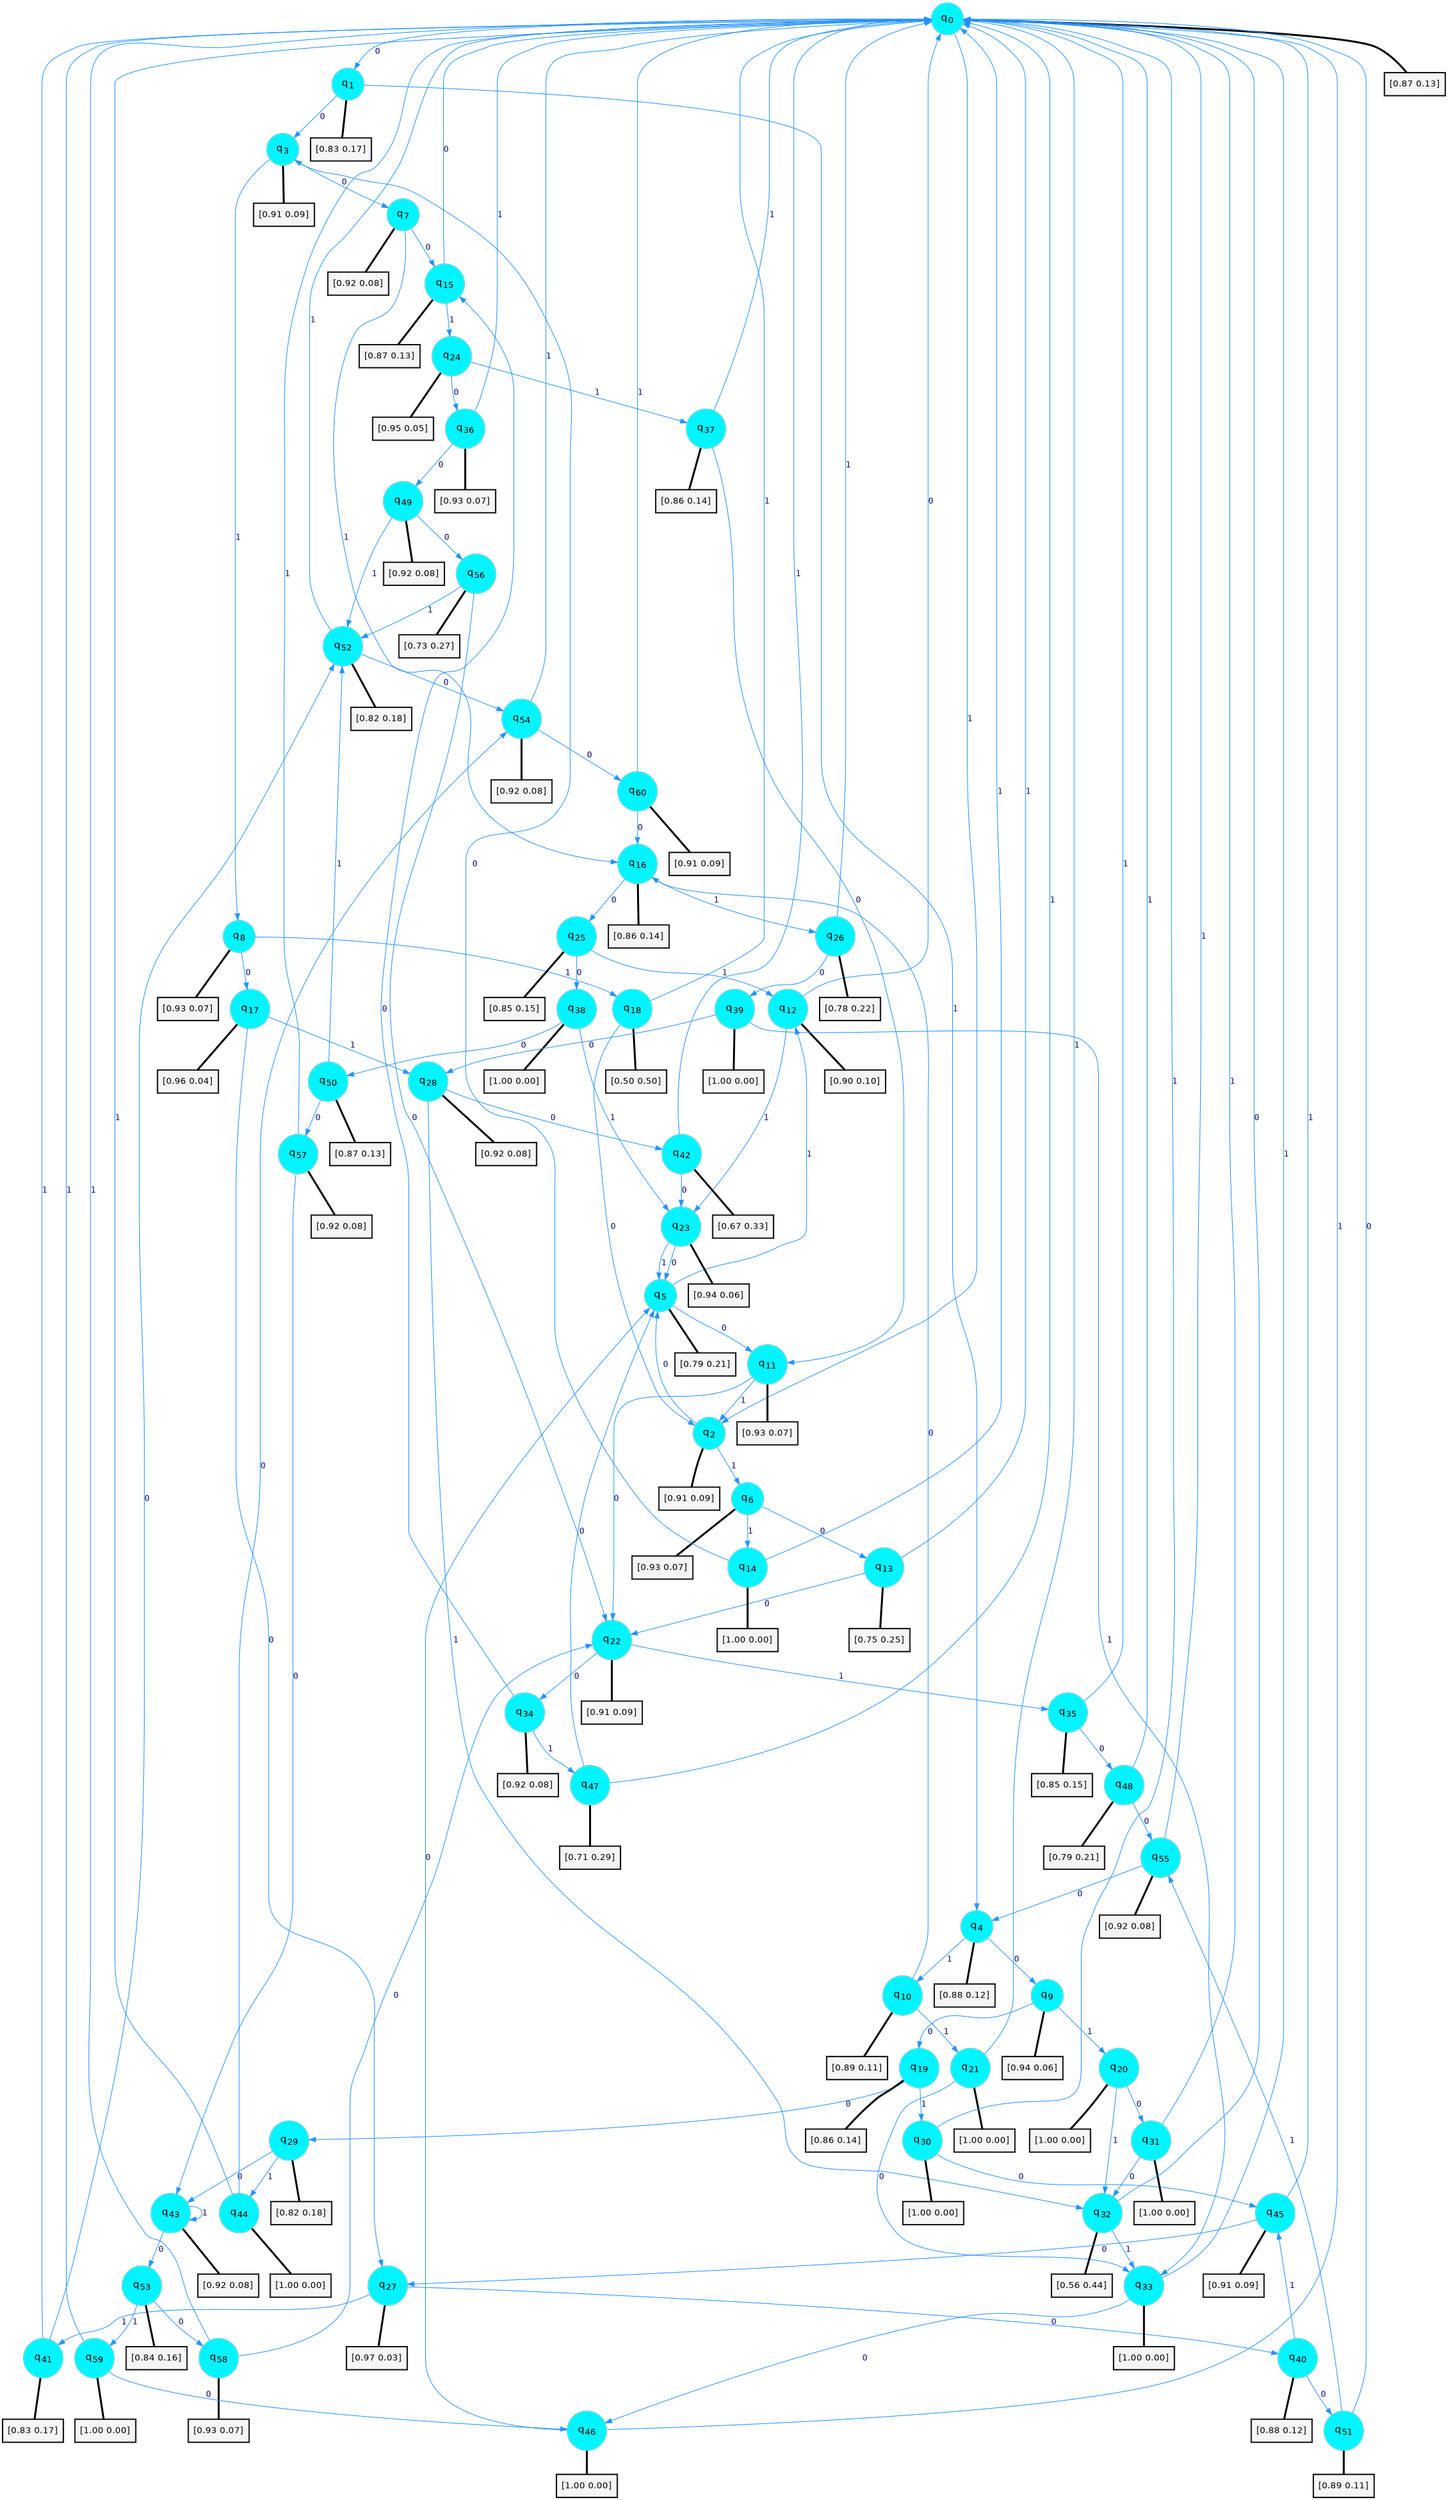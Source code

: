 digraph G {
graph [
bgcolor=transparent, dpi=300, rankdir=TD, size="40,25"];
node [
color=gray, fillcolor=turquoise1, fontcolor=black, fontname=Helvetica, fontsize=16, fontweight=bold, shape=circle, style=filled];
edge [
arrowsize=1, color=dodgerblue1, fontcolor=midnightblue, fontname=courier, fontweight=bold, penwidth=1, style=solid, weight=20];
0[label=<q<SUB>0</SUB>>];
1[label=<q<SUB>1</SUB>>];
2[label=<q<SUB>2</SUB>>];
3[label=<q<SUB>3</SUB>>];
4[label=<q<SUB>4</SUB>>];
5[label=<q<SUB>5</SUB>>];
6[label=<q<SUB>6</SUB>>];
7[label=<q<SUB>7</SUB>>];
8[label=<q<SUB>8</SUB>>];
9[label=<q<SUB>9</SUB>>];
10[label=<q<SUB>10</SUB>>];
11[label=<q<SUB>11</SUB>>];
12[label=<q<SUB>12</SUB>>];
13[label=<q<SUB>13</SUB>>];
14[label=<q<SUB>14</SUB>>];
15[label=<q<SUB>15</SUB>>];
16[label=<q<SUB>16</SUB>>];
17[label=<q<SUB>17</SUB>>];
18[label=<q<SUB>18</SUB>>];
19[label=<q<SUB>19</SUB>>];
20[label=<q<SUB>20</SUB>>];
21[label=<q<SUB>21</SUB>>];
22[label=<q<SUB>22</SUB>>];
23[label=<q<SUB>23</SUB>>];
24[label=<q<SUB>24</SUB>>];
25[label=<q<SUB>25</SUB>>];
26[label=<q<SUB>26</SUB>>];
27[label=<q<SUB>27</SUB>>];
28[label=<q<SUB>28</SUB>>];
29[label=<q<SUB>29</SUB>>];
30[label=<q<SUB>30</SUB>>];
31[label=<q<SUB>31</SUB>>];
32[label=<q<SUB>32</SUB>>];
33[label=<q<SUB>33</SUB>>];
34[label=<q<SUB>34</SUB>>];
35[label=<q<SUB>35</SUB>>];
36[label=<q<SUB>36</SUB>>];
37[label=<q<SUB>37</SUB>>];
38[label=<q<SUB>38</SUB>>];
39[label=<q<SUB>39</SUB>>];
40[label=<q<SUB>40</SUB>>];
41[label=<q<SUB>41</SUB>>];
42[label=<q<SUB>42</SUB>>];
43[label=<q<SUB>43</SUB>>];
44[label=<q<SUB>44</SUB>>];
45[label=<q<SUB>45</SUB>>];
46[label=<q<SUB>46</SUB>>];
47[label=<q<SUB>47</SUB>>];
48[label=<q<SUB>48</SUB>>];
49[label=<q<SUB>49</SUB>>];
50[label=<q<SUB>50</SUB>>];
51[label=<q<SUB>51</SUB>>];
52[label=<q<SUB>52</SUB>>];
53[label=<q<SUB>53</SUB>>];
54[label=<q<SUB>54</SUB>>];
55[label=<q<SUB>55</SUB>>];
56[label=<q<SUB>56</SUB>>];
57[label=<q<SUB>57</SUB>>];
58[label=<q<SUB>58</SUB>>];
59[label=<q<SUB>59</SUB>>];
60[label=<q<SUB>60</SUB>>];
61[label="[0.87 0.13]", shape=box,fontcolor=black, fontname=Helvetica, fontsize=14, penwidth=2, fillcolor=whitesmoke,color=black];
62[label="[0.83 0.17]", shape=box,fontcolor=black, fontname=Helvetica, fontsize=14, penwidth=2, fillcolor=whitesmoke,color=black];
63[label="[0.91 0.09]", shape=box,fontcolor=black, fontname=Helvetica, fontsize=14, penwidth=2, fillcolor=whitesmoke,color=black];
64[label="[0.91 0.09]", shape=box,fontcolor=black, fontname=Helvetica, fontsize=14, penwidth=2, fillcolor=whitesmoke,color=black];
65[label="[0.88 0.12]", shape=box,fontcolor=black, fontname=Helvetica, fontsize=14, penwidth=2, fillcolor=whitesmoke,color=black];
66[label="[0.79 0.21]", shape=box,fontcolor=black, fontname=Helvetica, fontsize=14, penwidth=2, fillcolor=whitesmoke,color=black];
67[label="[0.93 0.07]", shape=box,fontcolor=black, fontname=Helvetica, fontsize=14, penwidth=2, fillcolor=whitesmoke,color=black];
68[label="[0.92 0.08]", shape=box,fontcolor=black, fontname=Helvetica, fontsize=14, penwidth=2, fillcolor=whitesmoke,color=black];
69[label="[0.93 0.07]", shape=box,fontcolor=black, fontname=Helvetica, fontsize=14, penwidth=2, fillcolor=whitesmoke,color=black];
70[label="[0.94 0.06]", shape=box,fontcolor=black, fontname=Helvetica, fontsize=14, penwidth=2, fillcolor=whitesmoke,color=black];
71[label="[0.89 0.11]", shape=box,fontcolor=black, fontname=Helvetica, fontsize=14, penwidth=2, fillcolor=whitesmoke,color=black];
72[label="[0.93 0.07]", shape=box,fontcolor=black, fontname=Helvetica, fontsize=14, penwidth=2, fillcolor=whitesmoke,color=black];
73[label="[0.90 0.10]", shape=box,fontcolor=black, fontname=Helvetica, fontsize=14, penwidth=2, fillcolor=whitesmoke,color=black];
74[label="[0.75 0.25]", shape=box,fontcolor=black, fontname=Helvetica, fontsize=14, penwidth=2, fillcolor=whitesmoke,color=black];
75[label="[1.00 0.00]", shape=box,fontcolor=black, fontname=Helvetica, fontsize=14, penwidth=2, fillcolor=whitesmoke,color=black];
76[label="[0.87 0.13]", shape=box,fontcolor=black, fontname=Helvetica, fontsize=14, penwidth=2, fillcolor=whitesmoke,color=black];
77[label="[0.86 0.14]", shape=box,fontcolor=black, fontname=Helvetica, fontsize=14, penwidth=2, fillcolor=whitesmoke,color=black];
78[label="[0.96 0.04]", shape=box,fontcolor=black, fontname=Helvetica, fontsize=14, penwidth=2, fillcolor=whitesmoke,color=black];
79[label="[0.50 0.50]", shape=box,fontcolor=black, fontname=Helvetica, fontsize=14, penwidth=2, fillcolor=whitesmoke,color=black];
80[label="[0.86 0.14]", shape=box,fontcolor=black, fontname=Helvetica, fontsize=14, penwidth=2, fillcolor=whitesmoke,color=black];
81[label="[1.00 0.00]", shape=box,fontcolor=black, fontname=Helvetica, fontsize=14, penwidth=2, fillcolor=whitesmoke,color=black];
82[label="[1.00 0.00]", shape=box,fontcolor=black, fontname=Helvetica, fontsize=14, penwidth=2, fillcolor=whitesmoke,color=black];
83[label="[0.91 0.09]", shape=box,fontcolor=black, fontname=Helvetica, fontsize=14, penwidth=2, fillcolor=whitesmoke,color=black];
84[label="[0.94 0.06]", shape=box,fontcolor=black, fontname=Helvetica, fontsize=14, penwidth=2, fillcolor=whitesmoke,color=black];
85[label="[0.95 0.05]", shape=box,fontcolor=black, fontname=Helvetica, fontsize=14, penwidth=2, fillcolor=whitesmoke,color=black];
86[label="[0.85 0.15]", shape=box,fontcolor=black, fontname=Helvetica, fontsize=14, penwidth=2, fillcolor=whitesmoke,color=black];
87[label="[0.78 0.22]", shape=box,fontcolor=black, fontname=Helvetica, fontsize=14, penwidth=2, fillcolor=whitesmoke,color=black];
88[label="[0.97 0.03]", shape=box,fontcolor=black, fontname=Helvetica, fontsize=14, penwidth=2, fillcolor=whitesmoke,color=black];
89[label="[0.92 0.08]", shape=box,fontcolor=black, fontname=Helvetica, fontsize=14, penwidth=2, fillcolor=whitesmoke,color=black];
90[label="[0.82 0.18]", shape=box,fontcolor=black, fontname=Helvetica, fontsize=14, penwidth=2, fillcolor=whitesmoke,color=black];
91[label="[1.00 0.00]", shape=box,fontcolor=black, fontname=Helvetica, fontsize=14, penwidth=2, fillcolor=whitesmoke,color=black];
92[label="[1.00 0.00]", shape=box,fontcolor=black, fontname=Helvetica, fontsize=14, penwidth=2, fillcolor=whitesmoke,color=black];
93[label="[0.56 0.44]", shape=box,fontcolor=black, fontname=Helvetica, fontsize=14, penwidth=2, fillcolor=whitesmoke,color=black];
94[label="[1.00 0.00]", shape=box,fontcolor=black, fontname=Helvetica, fontsize=14, penwidth=2, fillcolor=whitesmoke,color=black];
95[label="[0.92 0.08]", shape=box,fontcolor=black, fontname=Helvetica, fontsize=14, penwidth=2, fillcolor=whitesmoke,color=black];
96[label="[0.85 0.15]", shape=box,fontcolor=black, fontname=Helvetica, fontsize=14, penwidth=2, fillcolor=whitesmoke,color=black];
97[label="[0.93 0.07]", shape=box,fontcolor=black, fontname=Helvetica, fontsize=14, penwidth=2, fillcolor=whitesmoke,color=black];
98[label="[0.86 0.14]", shape=box,fontcolor=black, fontname=Helvetica, fontsize=14, penwidth=2, fillcolor=whitesmoke,color=black];
99[label="[1.00 0.00]", shape=box,fontcolor=black, fontname=Helvetica, fontsize=14, penwidth=2, fillcolor=whitesmoke,color=black];
100[label="[1.00 0.00]", shape=box,fontcolor=black, fontname=Helvetica, fontsize=14, penwidth=2, fillcolor=whitesmoke,color=black];
101[label="[0.88 0.12]", shape=box,fontcolor=black, fontname=Helvetica, fontsize=14, penwidth=2, fillcolor=whitesmoke,color=black];
102[label="[0.83 0.17]", shape=box,fontcolor=black, fontname=Helvetica, fontsize=14, penwidth=2, fillcolor=whitesmoke,color=black];
103[label="[0.67 0.33]", shape=box,fontcolor=black, fontname=Helvetica, fontsize=14, penwidth=2, fillcolor=whitesmoke,color=black];
104[label="[0.92 0.08]", shape=box,fontcolor=black, fontname=Helvetica, fontsize=14, penwidth=2, fillcolor=whitesmoke,color=black];
105[label="[1.00 0.00]", shape=box,fontcolor=black, fontname=Helvetica, fontsize=14, penwidth=2, fillcolor=whitesmoke,color=black];
106[label="[0.91 0.09]", shape=box,fontcolor=black, fontname=Helvetica, fontsize=14, penwidth=2, fillcolor=whitesmoke,color=black];
107[label="[1.00 0.00]", shape=box,fontcolor=black, fontname=Helvetica, fontsize=14, penwidth=2, fillcolor=whitesmoke,color=black];
108[label="[0.71 0.29]", shape=box,fontcolor=black, fontname=Helvetica, fontsize=14, penwidth=2, fillcolor=whitesmoke,color=black];
109[label="[0.79 0.21]", shape=box,fontcolor=black, fontname=Helvetica, fontsize=14, penwidth=2, fillcolor=whitesmoke,color=black];
110[label="[0.92 0.08]", shape=box,fontcolor=black, fontname=Helvetica, fontsize=14, penwidth=2, fillcolor=whitesmoke,color=black];
111[label="[0.87 0.13]", shape=box,fontcolor=black, fontname=Helvetica, fontsize=14, penwidth=2, fillcolor=whitesmoke,color=black];
112[label="[0.89 0.11]", shape=box,fontcolor=black, fontname=Helvetica, fontsize=14, penwidth=2, fillcolor=whitesmoke,color=black];
113[label="[0.82 0.18]", shape=box,fontcolor=black, fontname=Helvetica, fontsize=14, penwidth=2, fillcolor=whitesmoke,color=black];
114[label="[0.84 0.16]", shape=box,fontcolor=black, fontname=Helvetica, fontsize=14, penwidth=2, fillcolor=whitesmoke,color=black];
115[label="[0.92 0.08]", shape=box,fontcolor=black, fontname=Helvetica, fontsize=14, penwidth=2, fillcolor=whitesmoke,color=black];
116[label="[0.92 0.08]", shape=box,fontcolor=black, fontname=Helvetica, fontsize=14, penwidth=2, fillcolor=whitesmoke,color=black];
117[label="[0.73 0.27]", shape=box,fontcolor=black, fontname=Helvetica, fontsize=14, penwidth=2, fillcolor=whitesmoke,color=black];
118[label="[0.92 0.08]", shape=box,fontcolor=black, fontname=Helvetica, fontsize=14, penwidth=2, fillcolor=whitesmoke,color=black];
119[label="[0.93 0.07]", shape=box,fontcolor=black, fontname=Helvetica, fontsize=14, penwidth=2, fillcolor=whitesmoke,color=black];
120[label="[1.00 0.00]", shape=box,fontcolor=black, fontname=Helvetica, fontsize=14, penwidth=2, fillcolor=whitesmoke,color=black];
121[label="[0.91 0.09]", shape=box,fontcolor=black, fontname=Helvetica, fontsize=14, penwidth=2, fillcolor=whitesmoke,color=black];
0->1 [label=0];
0->2 [label=1];
0->61 [arrowhead=none, penwidth=3,color=black];
1->3 [label=0];
1->4 [label=1];
1->62 [arrowhead=none, penwidth=3,color=black];
2->5 [label=0];
2->6 [label=1];
2->63 [arrowhead=none, penwidth=3,color=black];
3->7 [label=0];
3->8 [label=1];
3->64 [arrowhead=none, penwidth=3,color=black];
4->9 [label=0];
4->10 [label=1];
4->65 [arrowhead=none, penwidth=3,color=black];
5->11 [label=0];
5->12 [label=1];
5->66 [arrowhead=none, penwidth=3,color=black];
6->13 [label=0];
6->14 [label=1];
6->67 [arrowhead=none, penwidth=3,color=black];
7->15 [label=0];
7->16 [label=1];
7->68 [arrowhead=none, penwidth=3,color=black];
8->17 [label=0];
8->18 [label=1];
8->69 [arrowhead=none, penwidth=3,color=black];
9->19 [label=0];
9->20 [label=1];
9->70 [arrowhead=none, penwidth=3,color=black];
10->16 [label=0];
10->21 [label=1];
10->71 [arrowhead=none, penwidth=3,color=black];
11->22 [label=0];
11->2 [label=1];
11->72 [arrowhead=none, penwidth=3,color=black];
12->0 [label=0];
12->23 [label=1];
12->73 [arrowhead=none, penwidth=3,color=black];
13->22 [label=0];
13->0 [label=1];
13->74 [arrowhead=none, penwidth=3,color=black];
14->3 [label=0];
14->0 [label=1];
14->75 [arrowhead=none, penwidth=3,color=black];
15->0 [label=0];
15->24 [label=1];
15->76 [arrowhead=none, penwidth=3,color=black];
16->25 [label=0];
16->26 [label=1];
16->77 [arrowhead=none, penwidth=3,color=black];
17->27 [label=0];
17->28 [label=1];
17->78 [arrowhead=none, penwidth=3,color=black];
18->2 [label=0];
18->0 [label=1];
18->79 [arrowhead=none, penwidth=3,color=black];
19->29 [label=0];
19->30 [label=1];
19->80 [arrowhead=none, penwidth=3,color=black];
20->31 [label=0];
20->32 [label=1];
20->81 [arrowhead=none, penwidth=3,color=black];
21->33 [label=0];
21->0 [label=1];
21->82 [arrowhead=none, penwidth=3,color=black];
22->34 [label=0];
22->35 [label=1];
22->83 [arrowhead=none, penwidth=3,color=black];
23->5 [label=0];
23->5 [label=1];
23->84 [arrowhead=none, penwidth=3,color=black];
24->36 [label=0];
24->37 [label=1];
24->85 [arrowhead=none, penwidth=3,color=black];
25->38 [label=0];
25->12 [label=1];
25->86 [arrowhead=none, penwidth=3,color=black];
26->39 [label=0];
26->0 [label=1];
26->87 [arrowhead=none, penwidth=3,color=black];
27->40 [label=0];
27->41 [label=1];
27->88 [arrowhead=none, penwidth=3,color=black];
28->42 [label=0];
28->32 [label=1];
28->89 [arrowhead=none, penwidth=3,color=black];
29->43 [label=0];
29->44 [label=1];
29->90 [arrowhead=none, penwidth=3,color=black];
30->45 [label=0];
30->0 [label=1];
30->91 [arrowhead=none, penwidth=3,color=black];
31->32 [label=0];
31->0 [label=1];
31->92 [arrowhead=none, penwidth=3,color=black];
32->0 [label=0];
32->33 [label=1];
32->93 [arrowhead=none, penwidth=3,color=black];
33->46 [label=0];
33->0 [label=1];
33->94 [arrowhead=none, penwidth=3,color=black];
34->15 [label=0];
34->47 [label=1];
34->95 [arrowhead=none, penwidth=3,color=black];
35->48 [label=0];
35->0 [label=1];
35->96 [arrowhead=none, penwidth=3,color=black];
36->49 [label=0];
36->0 [label=1];
36->97 [arrowhead=none, penwidth=3,color=black];
37->11 [label=0];
37->0 [label=1];
37->98 [arrowhead=none, penwidth=3,color=black];
38->50 [label=0];
38->23 [label=1];
38->99 [arrowhead=none, penwidth=3,color=black];
39->28 [label=0];
39->33 [label=1];
39->100 [arrowhead=none, penwidth=3,color=black];
40->51 [label=0];
40->45 [label=1];
40->101 [arrowhead=none, penwidth=3,color=black];
41->52 [label=0];
41->0 [label=1];
41->102 [arrowhead=none, penwidth=3,color=black];
42->23 [label=0];
42->0 [label=1];
42->103 [arrowhead=none, penwidth=3,color=black];
43->53 [label=0];
43->43 [label=1];
43->104 [arrowhead=none, penwidth=3,color=black];
44->54 [label=0];
44->0 [label=1];
44->105 [arrowhead=none, penwidth=3,color=black];
45->27 [label=0];
45->0 [label=1];
45->106 [arrowhead=none, penwidth=3,color=black];
46->5 [label=0];
46->0 [label=1];
46->107 [arrowhead=none, penwidth=3,color=black];
47->5 [label=0];
47->0 [label=1];
47->108 [arrowhead=none, penwidth=3,color=black];
48->55 [label=0];
48->0 [label=1];
48->109 [arrowhead=none, penwidth=3,color=black];
49->56 [label=0];
49->52 [label=1];
49->110 [arrowhead=none, penwidth=3,color=black];
50->57 [label=0];
50->52 [label=1];
50->111 [arrowhead=none, penwidth=3,color=black];
51->0 [label=0];
51->55 [label=1];
51->112 [arrowhead=none, penwidth=3,color=black];
52->54 [label=0];
52->0 [label=1];
52->113 [arrowhead=none, penwidth=3,color=black];
53->58 [label=0];
53->59 [label=1];
53->114 [arrowhead=none, penwidth=3,color=black];
54->60 [label=0];
54->0 [label=1];
54->115 [arrowhead=none, penwidth=3,color=black];
55->4 [label=0];
55->0 [label=1];
55->116 [arrowhead=none, penwidth=3,color=black];
56->22 [label=0];
56->52 [label=1];
56->117 [arrowhead=none, penwidth=3,color=black];
57->43 [label=0];
57->0 [label=1];
57->118 [arrowhead=none, penwidth=3,color=black];
58->22 [label=0];
58->0 [label=1];
58->119 [arrowhead=none, penwidth=3,color=black];
59->46 [label=0];
59->0 [label=1];
59->120 [arrowhead=none, penwidth=3,color=black];
60->16 [label=0];
60->0 [label=1];
60->121 [arrowhead=none, penwidth=3,color=black];
}
